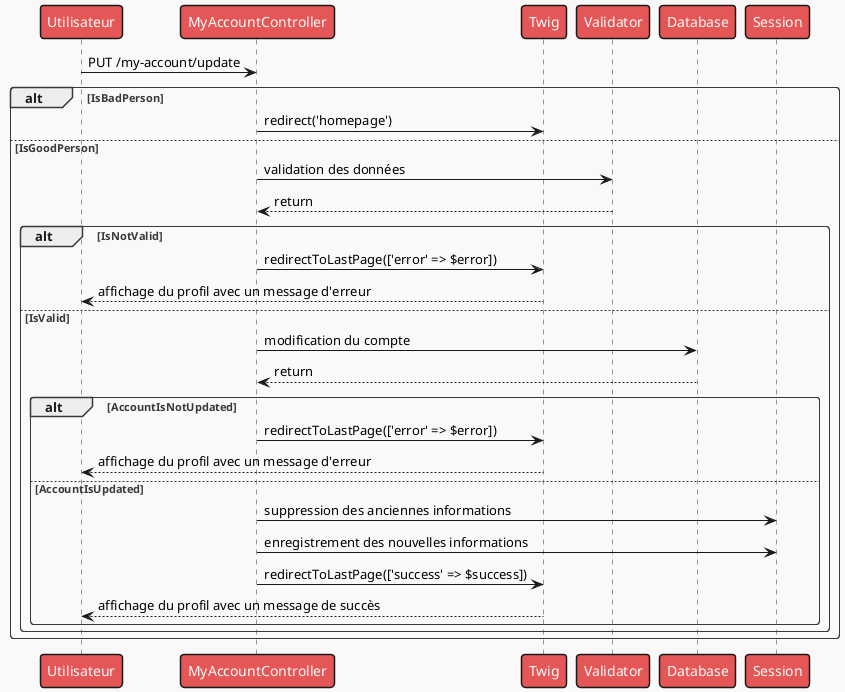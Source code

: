 @startuml

!theme mars

Person as "Utilisateur" -> MyAccountController : PUT /my-account/update

alt IsBadPerson
    MyAccountController -> Twig : redirect('homepage')
else IsGoodPerson
    MyAccountController -> Validator : validation des données
    Validator --> MyAccountController : return
    alt IsNotValid
        MyAccountController -> Twig : redirectToLastPage(['error' => $error])
        Twig --> Person : affichage du profil avec un message d'erreur
    else IsValid
        MyAccountController -> Database : modification du compte
        Database --> MyAccountController : return
        alt AccountIsNotUpdated
            MyAccountController -> Twig : redirectToLastPage(['error' => $error])
            Twig --> Person : affichage du profil avec un message d'erreur
        else AccountIsUpdated
            MyAccountController -> Session : suppression des anciennes informations
            MyAccountController -> Session : enregistrement des nouvelles informations
            MyAccountController -> Twig : redirectToLastPage(['success' => $success])
            Twig --> Person : affichage du profil avec un message de succès
        end
    end
end
@enduml